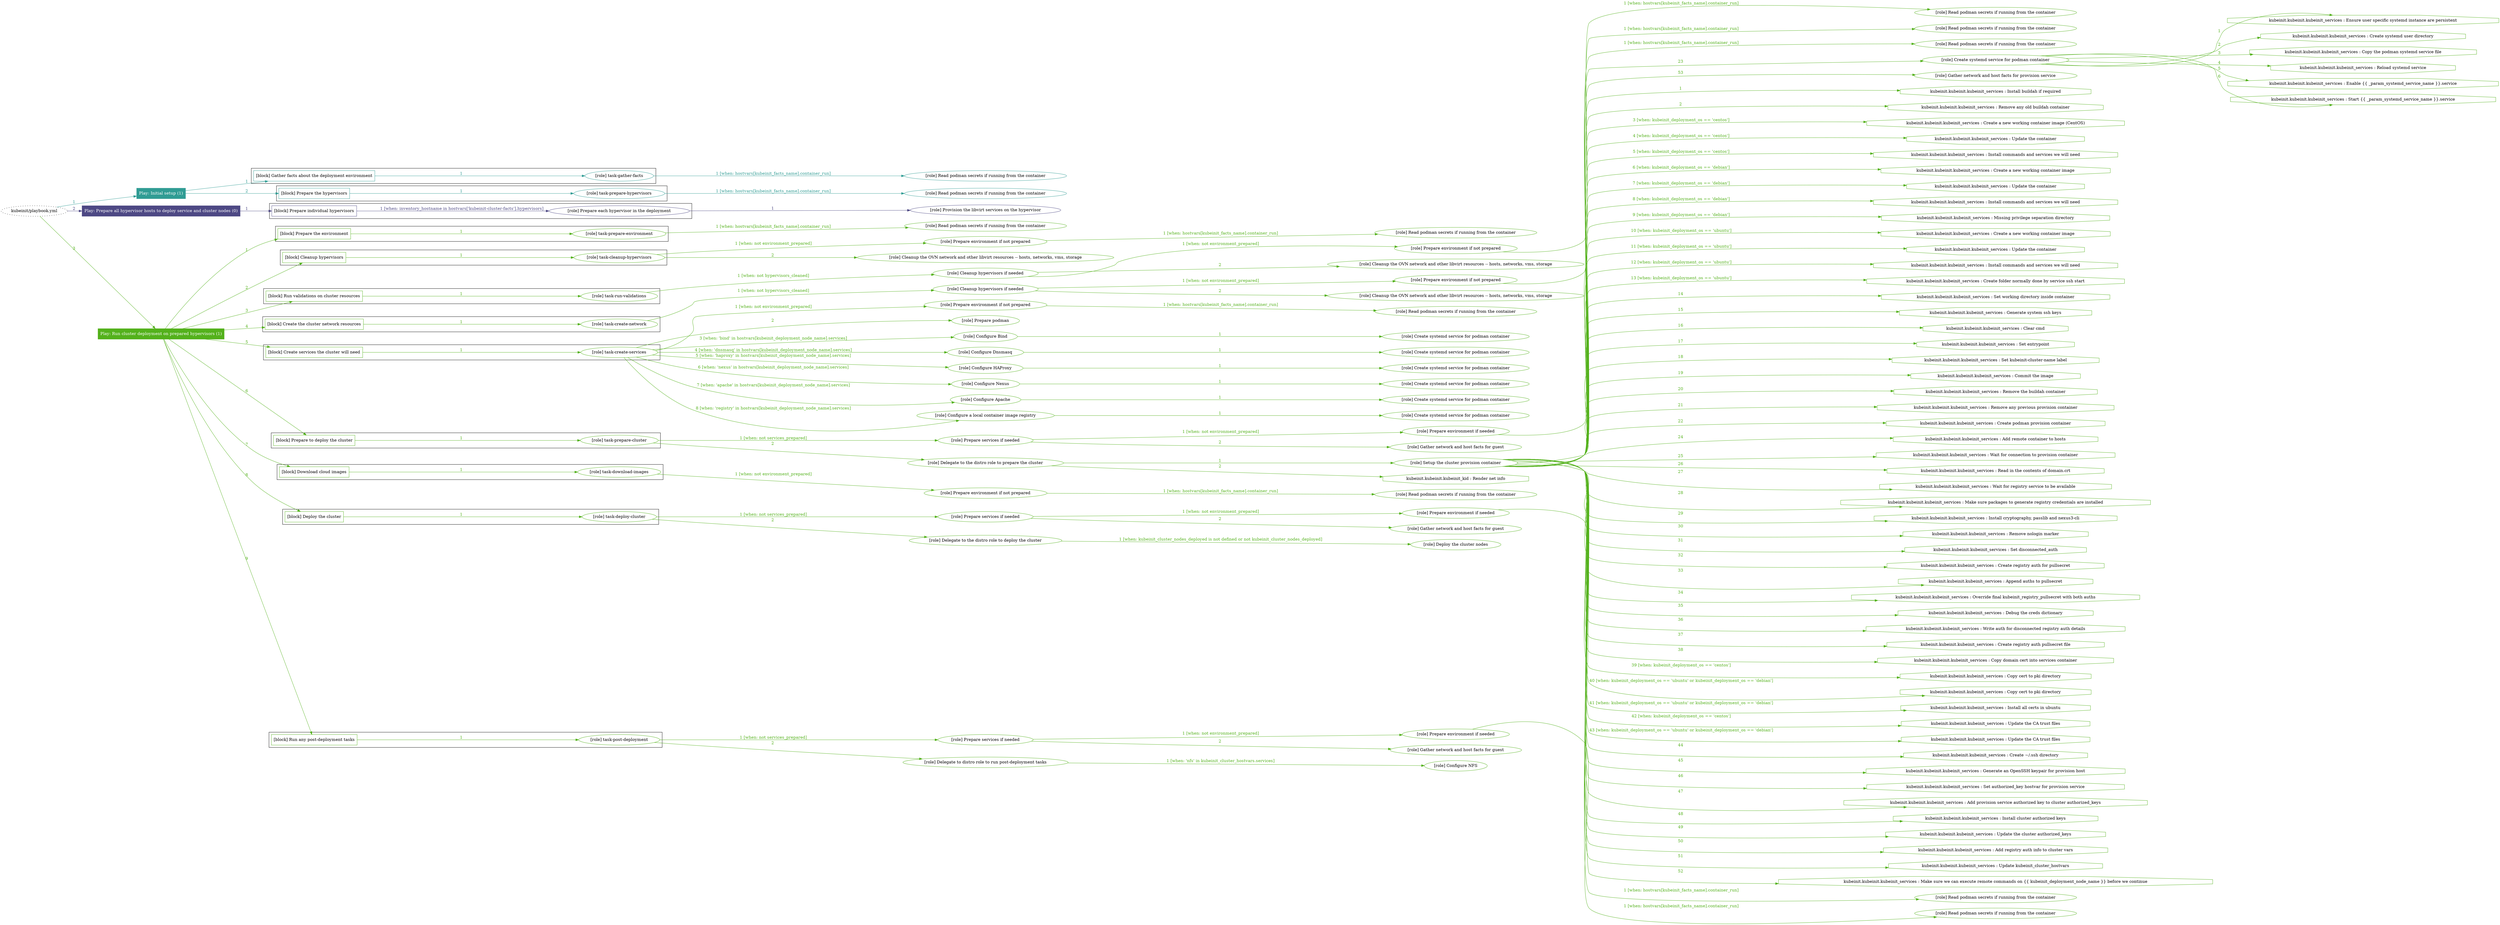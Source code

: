 digraph {
	graph [concentrate=true ordering=in rankdir=LR ratio=fill]
	edge [esep=5 sep=10]
	"kubeinit/playbook.yml" [id=root_node style=dotted]
	play_ba78f0ae [label="Play: Initial setup (1)" color="#309c94" fontcolor="#ffffff" id=play_ba78f0ae shape=box style=filled tooltip=localhost]
	"kubeinit/playbook.yml" -> play_ba78f0ae [label="1 " color="#309c94" fontcolor="#309c94" id=edge_ad10d931 labeltooltip="1 " tooltip="1 "]
	subgraph "Read podman secrets if running from the container" {
		role_e52e3019 [label="[role] Read podman secrets if running from the container" color="#309c94" id=role_e52e3019 tooltip="Read podman secrets if running from the container"]
	}
	subgraph "task-gather-facts" {
		role_3e46b925 [label="[role] task-gather-facts" color="#309c94" id=role_3e46b925 tooltip="task-gather-facts"]
		role_3e46b925 -> role_e52e3019 [label="1 [when: hostvars[kubeinit_facts_name].container_run]" color="#309c94" fontcolor="#309c94" id=edge_341b3f09 labeltooltip="1 [when: hostvars[kubeinit_facts_name].container_run]" tooltip="1 [when: hostvars[kubeinit_facts_name].container_run]"]
	}
	subgraph "Read podman secrets if running from the container" {
		role_3e0c4b36 [label="[role] Read podman secrets if running from the container" color="#309c94" id=role_3e0c4b36 tooltip="Read podman secrets if running from the container"]
	}
	subgraph "task-prepare-hypervisors" {
		role_f9bfd7b3 [label="[role] task-prepare-hypervisors" color="#309c94" id=role_f9bfd7b3 tooltip="task-prepare-hypervisors"]
		role_f9bfd7b3 -> role_3e0c4b36 [label="1 [when: hostvars[kubeinit_facts_name].container_run]" color="#309c94" fontcolor="#309c94" id=edge_d5823423 labeltooltip="1 [when: hostvars[kubeinit_facts_name].container_run]" tooltip="1 [when: hostvars[kubeinit_facts_name].container_run]"]
	}
	subgraph "Play: Initial setup (1)" {
		play_ba78f0ae -> block_498068fb [label=1 color="#309c94" fontcolor="#309c94" id=edge_4f860c46 labeltooltip=1 tooltip=1]
		subgraph cluster_block_498068fb {
			block_498068fb [label="[block] Gather facts about the deployment environment" color="#309c94" id=block_498068fb labeltooltip="Gather facts about the deployment environment" shape=box tooltip="Gather facts about the deployment environment"]
			block_498068fb -> role_3e46b925 [label="1 " color="#309c94" fontcolor="#309c94" id=edge_a1894c62 labeltooltip="1 " tooltip="1 "]
		}
		play_ba78f0ae -> block_ac97365f [label=2 color="#309c94" fontcolor="#309c94" id=edge_232d40d2 labeltooltip=2 tooltip=2]
		subgraph cluster_block_ac97365f {
			block_ac97365f [label="[block] Prepare the hypervisors" color="#309c94" id=block_ac97365f labeltooltip="Prepare the hypervisors" shape=box tooltip="Prepare the hypervisors"]
			block_ac97365f -> role_f9bfd7b3 [label="1 " color="#309c94" fontcolor="#309c94" id=edge_1c8f268c labeltooltip="1 " tooltip="1 "]
		}
	}
	play_9a1cca2c [label="Play: Prepare all hypervisor hosts to deploy service and cluster nodes (0)" color="#4d4884" fontcolor="#ffffff" id=play_9a1cca2c shape=box style=filled tooltip="Play: Prepare all hypervisor hosts to deploy service and cluster nodes (0)"]
	"kubeinit/playbook.yml" -> play_9a1cca2c [label="2 " color="#4d4884" fontcolor="#4d4884" id=edge_9f105f9a labeltooltip="2 " tooltip="2 "]
	subgraph "Provision the libvirt services on the hypervisor" {
		role_2b087ae4 [label="[role] Provision the libvirt services on the hypervisor" color="#4d4884" id=role_2b087ae4 tooltip="Provision the libvirt services on the hypervisor"]
	}
	subgraph "Prepare each hypervisor in the deployment" {
		role_dbb37358 [label="[role] Prepare each hypervisor in the deployment" color="#4d4884" id=role_dbb37358 tooltip="Prepare each hypervisor in the deployment"]
		role_dbb37358 -> role_2b087ae4 [label="1 " color="#4d4884" fontcolor="#4d4884" id=edge_66007818 labeltooltip="1 " tooltip="1 "]
	}
	subgraph "Play: Prepare all hypervisor hosts to deploy service and cluster nodes (0)" {
		play_9a1cca2c -> block_c3b8722a [label=1 color="#4d4884" fontcolor="#4d4884" id=edge_bb614be3 labeltooltip=1 tooltip=1]
		subgraph cluster_block_c3b8722a {
			block_c3b8722a [label="[block] Prepare individual hypervisors" color="#4d4884" id=block_c3b8722a labeltooltip="Prepare individual hypervisors" shape=box tooltip="Prepare individual hypervisors"]
			block_c3b8722a -> role_dbb37358 [label="1 [when: inventory_hostname in hostvars['kubeinit-cluster-facts'].hypervisors]" color="#4d4884" fontcolor="#4d4884" id=edge_9188d9f2 labeltooltip="1 [when: inventory_hostname in hostvars['kubeinit-cluster-facts'].hypervisors]" tooltip="1 [when: inventory_hostname in hostvars['kubeinit-cluster-facts'].hypervisors]"]
		}
	}
	play_79be0d17 [label="Play: Run cluster deployment on prepared hypervisors (1)" color="#53b11b" fontcolor="#ffffff" id=play_79be0d17 shape=box style=filled tooltip=localhost]
	"kubeinit/playbook.yml" -> play_79be0d17 [label="3 " color="#53b11b" fontcolor="#53b11b" id=edge_79f48afd labeltooltip="3 " tooltip="3 "]
	subgraph "Read podman secrets if running from the container" {
		role_2d36fcfd [label="[role] Read podman secrets if running from the container" color="#53b11b" id=role_2d36fcfd tooltip="Read podman secrets if running from the container"]
	}
	subgraph "task-prepare-environment" {
		role_a22df293 [label="[role] task-prepare-environment" color="#53b11b" id=role_a22df293 tooltip="task-prepare-environment"]
		role_a22df293 -> role_2d36fcfd [label="1 [when: hostvars[kubeinit_facts_name].container_run]" color="#53b11b" fontcolor="#53b11b" id=edge_696c1e81 labeltooltip="1 [when: hostvars[kubeinit_facts_name].container_run]" tooltip="1 [when: hostvars[kubeinit_facts_name].container_run]"]
	}
	subgraph "Read podman secrets if running from the container" {
		role_684ece44 [label="[role] Read podman secrets if running from the container" color="#53b11b" id=role_684ece44 tooltip="Read podman secrets if running from the container"]
	}
	subgraph "Prepare environment if not prepared" {
		role_219c731e [label="[role] Prepare environment if not prepared" color="#53b11b" id=role_219c731e tooltip="Prepare environment if not prepared"]
		role_219c731e -> role_684ece44 [label="1 [when: hostvars[kubeinit_facts_name].container_run]" color="#53b11b" fontcolor="#53b11b" id=edge_d44abef9 labeltooltip="1 [when: hostvars[kubeinit_facts_name].container_run]" tooltip="1 [when: hostvars[kubeinit_facts_name].container_run]"]
	}
	subgraph "Cleanup the OVN network and other libvirt resources -- hosts, networks, vms, storage" {
		role_4408f8a5 [label="[role] Cleanup the OVN network and other libvirt resources -- hosts, networks, vms, storage" color="#53b11b" id=role_4408f8a5 tooltip="Cleanup the OVN network and other libvirt resources -- hosts, networks, vms, storage"]
	}
	subgraph "task-cleanup-hypervisors" {
		role_b2870df7 [label="[role] task-cleanup-hypervisors" color="#53b11b" id=role_b2870df7 tooltip="task-cleanup-hypervisors"]
		role_b2870df7 -> role_219c731e [label="1 [when: not environment_prepared]" color="#53b11b" fontcolor="#53b11b" id=edge_74d02876 labeltooltip="1 [when: not environment_prepared]" tooltip="1 [when: not environment_prepared]"]
		role_b2870df7 -> role_4408f8a5 [label="2 " color="#53b11b" fontcolor="#53b11b" id=edge_a79b4378 labeltooltip="2 " tooltip="2 "]
	}
	subgraph "Read podman secrets if running from the container" {
		role_ef1d1165 [label="[role] Read podman secrets if running from the container" color="#53b11b" id=role_ef1d1165 tooltip="Read podman secrets if running from the container"]
	}
	subgraph "Prepare environment if not prepared" {
		role_b15b29e7 [label="[role] Prepare environment if not prepared" color="#53b11b" id=role_b15b29e7 tooltip="Prepare environment if not prepared"]
		role_b15b29e7 -> role_ef1d1165 [label="1 [when: hostvars[kubeinit_facts_name].container_run]" color="#53b11b" fontcolor="#53b11b" id=edge_2420bd6b labeltooltip="1 [when: hostvars[kubeinit_facts_name].container_run]" tooltip="1 [when: hostvars[kubeinit_facts_name].container_run]"]
	}
	subgraph "Cleanup the OVN network and other libvirt resources -- hosts, networks, vms, storage" {
		role_d9707f72 [label="[role] Cleanup the OVN network and other libvirt resources -- hosts, networks, vms, storage" color="#53b11b" id=role_d9707f72 tooltip="Cleanup the OVN network and other libvirt resources -- hosts, networks, vms, storage"]
	}
	subgraph "Cleanup hypervisors if needed" {
		role_6b1d2ae9 [label="[role] Cleanup hypervisors if needed" color="#53b11b" id=role_6b1d2ae9 tooltip="Cleanup hypervisors if needed"]
		role_6b1d2ae9 -> role_b15b29e7 [label="1 [when: not environment_prepared]" color="#53b11b" fontcolor="#53b11b" id=edge_618f78b6 labeltooltip="1 [when: not environment_prepared]" tooltip="1 [when: not environment_prepared]"]
		role_6b1d2ae9 -> role_d9707f72 [label="2 " color="#53b11b" fontcolor="#53b11b" id=edge_f2a899a2 labeltooltip="2 " tooltip="2 "]
	}
	subgraph "task-run-validations" {
		role_9ac225bd [label="[role] task-run-validations" color="#53b11b" id=role_9ac225bd tooltip="task-run-validations"]
		role_9ac225bd -> role_6b1d2ae9 [label="1 [when: not hypervisors_cleaned]" color="#53b11b" fontcolor="#53b11b" id=edge_842a5af8 labeltooltip="1 [when: not hypervisors_cleaned]" tooltip="1 [when: not hypervisors_cleaned]"]
	}
	subgraph "Read podman secrets if running from the container" {
		role_e3f4cebd [label="[role] Read podman secrets if running from the container" color="#53b11b" id=role_e3f4cebd tooltip="Read podman secrets if running from the container"]
	}
	subgraph "Prepare environment if not prepared" {
		role_86db5601 [label="[role] Prepare environment if not prepared" color="#53b11b" id=role_86db5601 tooltip="Prepare environment if not prepared"]
		role_86db5601 -> role_e3f4cebd [label="1 [when: hostvars[kubeinit_facts_name].container_run]" color="#53b11b" fontcolor="#53b11b" id=edge_38ea988a labeltooltip="1 [when: hostvars[kubeinit_facts_name].container_run]" tooltip="1 [when: hostvars[kubeinit_facts_name].container_run]"]
	}
	subgraph "Cleanup the OVN network and other libvirt resources -- hosts, networks, vms, storage" {
		role_7beb6561 [label="[role] Cleanup the OVN network and other libvirt resources -- hosts, networks, vms, storage" color="#53b11b" id=role_7beb6561 tooltip="Cleanup the OVN network and other libvirt resources -- hosts, networks, vms, storage"]
	}
	subgraph "Cleanup hypervisors if needed" {
		role_86ac971c [label="[role] Cleanup hypervisors if needed" color="#53b11b" id=role_86ac971c tooltip="Cleanup hypervisors if needed"]
		role_86ac971c -> role_86db5601 [label="1 [when: not environment_prepared]" color="#53b11b" fontcolor="#53b11b" id=edge_59512deb labeltooltip="1 [when: not environment_prepared]" tooltip="1 [when: not environment_prepared]"]
		role_86ac971c -> role_7beb6561 [label="2 " color="#53b11b" fontcolor="#53b11b" id=edge_119e17cc labeltooltip="2 " tooltip="2 "]
	}
	subgraph "task-create-network" {
		role_10890af8 [label="[role] task-create-network" color="#53b11b" id=role_10890af8 tooltip="task-create-network"]
		role_10890af8 -> role_86ac971c [label="1 [when: not hypervisors_cleaned]" color="#53b11b" fontcolor="#53b11b" id=edge_e6663dbc labeltooltip="1 [when: not hypervisors_cleaned]" tooltip="1 [when: not hypervisors_cleaned]"]
	}
	subgraph "Read podman secrets if running from the container" {
		role_a8bc4a23 [label="[role] Read podman secrets if running from the container" color="#53b11b" id=role_a8bc4a23 tooltip="Read podman secrets if running from the container"]
	}
	subgraph "Prepare environment if not prepared" {
		role_7d25480e [label="[role] Prepare environment if not prepared" color="#53b11b" id=role_7d25480e tooltip="Prepare environment if not prepared"]
		role_7d25480e -> role_a8bc4a23 [label="1 [when: hostvars[kubeinit_facts_name].container_run]" color="#53b11b" fontcolor="#53b11b" id=edge_26b0245c labeltooltip="1 [when: hostvars[kubeinit_facts_name].container_run]" tooltip="1 [when: hostvars[kubeinit_facts_name].container_run]"]
	}
	subgraph "Prepare podman" {
		role_4605cd65 [label="[role] Prepare podman" color="#53b11b" id=role_4605cd65 tooltip="Prepare podman"]
	}
	subgraph "Create systemd service for podman container" {
		role_889a08b0 [label="[role] Create systemd service for podman container" color="#53b11b" id=role_889a08b0 tooltip="Create systemd service for podman container"]
	}
	subgraph "Configure Bind" {
		role_9ab026b0 [label="[role] Configure Bind" color="#53b11b" id=role_9ab026b0 tooltip="Configure Bind"]
		role_9ab026b0 -> role_889a08b0 [label="1 " color="#53b11b" fontcolor="#53b11b" id=edge_f1be6ebe labeltooltip="1 " tooltip="1 "]
	}
	subgraph "Create systemd service for podman container" {
		role_33090f7d [label="[role] Create systemd service for podman container" color="#53b11b" id=role_33090f7d tooltip="Create systemd service for podman container"]
	}
	subgraph "Configure Dnsmasq" {
		role_dd4f6ff6 [label="[role] Configure Dnsmasq" color="#53b11b" id=role_dd4f6ff6 tooltip="Configure Dnsmasq"]
		role_dd4f6ff6 -> role_33090f7d [label="1 " color="#53b11b" fontcolor="#53b11b" id=edge_2bb93ba7 labeltooltip="1 " tooltip="1 "]
	}
	subgraph "Create systemd service for podman container" {
		role_cfd5aca0 [label="[role] Create systemd service for podman container" color="#53b11b" id=role_cfd5aca0 tooltip="Create systemd service for podman container"]
	}
	subgraph "Configure HAProxy" {
		role_6835ceff [label="[role] Configure HAProxy" color="#53b11b" id=role_6835ceff tooltip="Configure HAProxy"]
		role_6835ceff -> role_cfd5aca0 [label="1 " color="#53b11b" fontcolor="#53b11b" id=edge_0f7cf365 labeltooltip="1 " tooltip="1 "]
	}
	subgraph "Create systemd service for podman container" {
		role_e47093de [label="[role] Create systemd service for podman container" color="#53b11b" id=role_e47093de tooltip="Create systemd service for podman container"]
	}
	subgraph "Configure Nexus" {
		role_c15910ea [label="[role] Configure Nexus" color="#53b11b" id=role_c15910ea tooltip="Configure Nexus"]
		role_c15910ea -> role_e47093de [label="1 " color="#53b11b" fontcolor="#53b11b" id=edge_888155bf labeltooltip="1 " tooltip="1 "]
	}
	subgraph "Create systemd service for podman container" {
		role_6b84a369 [label="[role] Create systemd service for podman container" color="#53b11b" id=role_6b84a369 tooltip="Create systemd service for podman container"]
	}
	subgraph "Configure Apache" {
		role_c4fd9887 [label="[role] Configure Apache" color="#53b11b" id=role_c4fd9887 tooltip="Configure Apache"]
		role_c4fd9887 -> role_6b84a369 [label="1 " color="#53b11b" fontcolor="#53b11b" id=edge_fd0dc24f labeltooltip="1 " tooltip="1 "]
	}
	subgraph "Create systemd service for podman container" {
		role_6b7e43a8 [label="[role] Create systemd service for podman container" color="#53b11b" id=role_6b7e43a8 tooltip="Create systemd service for podman container"]
	}
	subgraph "Configure a local container image registry" {
		role_c378c47c [label="[role] Configure a local container image registry" color="#53b11b" id=role_c378c47c tooltip="Configure a local container image registry"]
		role_c378c47c -> role_6b7e43a8 [label="1 " color="#53b11b" fontcolor="#53b11b" id=edge_85aa6c47 labeltooltip="1 " tooltip="1 "]
	}
	subgraph "task-create-services" {
		role_f5ec155f [label="[role] task-create-services" color="#53b11b" id=role_f5ec155f tooltip="task-create-services"]
		role_f5ec155f -> role_7d25480e [label="1 [when: not environment_prepared]" color="#53b11b" fontcolor="#53b11b" id=edge_475bb470 labeltooltip="1 [when: not environment_prepared]" tooltip="1 [when: not environment_prepared]"]
		role_f5ec155f -> role_4605cd65 [label="2 " color="#53b11b" fontcolor="#53b11b" id=edge_d229b4ad labeltooltip="2 " tooltip="2 "]
		role_f5ec155f -> role_9ab026b0 [label="3 [when: 'bind' in hostvars[kubeinit_deployment_node_name].services]" color="#53b11b" fontcolor="#53b11b" id=edge_3ad3adf6 labeltooltip="3 [when: 'bind' in hostvars[kubeinit_deployment_node_name].services]" tooltip="3 [when: 'bind' in hostvars[kubeinit_deployment_node_name].services]"]
		role_f5ec155f -> role_dd4f6ff6 [label="4 [when: 'dnsmasq' in hostvars[kubeinit_deployment_node_name].services]" color="#53b11b" fontcolor="#53b11b" id=edge_c30fdd81 labeltooltip="4 [when: 'dnsmasq' in hostvars[kubeinit_deployment_node_name].services]" tooltip="4 [when: 'dnsmasq' in hostvars[kubeinit_deployment_node_name].services]"]
		role_f5ec155f -> role_6835ceff [label="5 [when: 'haproxy' in hostvars[kubeinit_deployment_node_name].services]" color="#53b11b" fontcolor="#53b11b" id=edge_259c9b40 labeltooltip="5 [when: 'haproxy' in hostvars[kubeinit_deployment_node_name].services]" tooltip="5 [when: 'haproxy' in hostvars[kubeinit_deployment_node_name].services]"]
		role_f5ec155f -> role_c15910ea [label="6 [when: 'nexus' in hostvars[kubeinit_deployment_node_name].services]" color="#53b11b" fontcolor="#53b11b" id=edge_4adc0bfe labeltooltip="6 [when: 'nexus' in hostvars[kubeinit_deployment_node_name].services]" tooltip="6 [when: 'nexus' in hostvars[kubeinit_deployment_node_name].services]"]
		role_f5ec155f -> role_c4fd9887 [label="7 [when: 'apache' in hostvars[kubeinit_deployment_node_name].services]" color="#53b11b" fontcolor="#53b11b" id=edge_8a161e32 labeltooltip="7 [when: 'apache' in hostvars[kubeinit_deployment_node_name].services]" tooltip="7 [when: 'apache' in hostvars[kubeinit_deployment_node_name].services]"]
		role_f5ec155f -> role_c378c47c [label="8 [when: 'registry' in hostvars[kubeinit_deployment_node_name].services]" color="#53b11b" fontcolor="#53b11b" id=edge_87679a3a labeltooltip="8 [when: 'registry' in hostvars[kubeinit_deployment_node_name].services]" tooltip="8 [when: 'registry' in hostvars[kubeinit_deployment_node_name].services]"]
	}
	subgraph "Read podman secrets if running from the container" {
		role_0f19c7ed [label="[role] Read podman secrets if running from the container" color="#53b11b" id=role_0f19c7ed tooltip="Read podman secrets if running from the container"]
	}
	subgraph "Prepare environment if needed" {
		role_1ac6e616 [label="[role] Prepare environment if needed" color="#53b11b" id=role_1ac6e616 tooltip="Prepare environment if needed"]
		role_1ac6e616 -> role_0f19c7ed [label="1 [when: hostvars[kubeinit_facts_name].container_run]" color="#53b11b" fontcolor="#53b11b" id=edge_0471e58e labeltooltip="1 [when: hostvars[kubeinit_facts_name].container_run]" tooltip="1 [when: hostvars[kubeinit_facts_name].container_run]"]
	}
	subgraph "Gather network and host facts for guest" {
		role_1577516b [label="[role] Gather network and host facts for guest" color="#53b11b" id=role_1577516b tooltip="Gather network and host facts for guest"]
	}
	subgraph "Prepare services if needed" {
		role_fad209c9 [label="[role] Prepare services if needed" color="#53b11b" id=role_fad209c9 tooltip="Prepare services if needed"]
		role_fad209c9 -> role_1ac6e616 [label="1 [when: not environment_prepared]" color="#53b11b" fontcolor="#53b11b" id=edge_1c219054 labeltooltip="1 [when: not environment_prepared]" tooltip="1 [when: not environment_prepared]"]
		role_fad209c9 -> role_1577516b [label="2 " color="#53b11b" fontcolor="#53b11b" id=edge_1652a5bc labeltooltip="2 " tooltip="2 "]
	}
	subgraph "Create systemd service for podman container" {
		role_8c3fc954 [label="[role] Create systemd service for podman container" color="#53b11b" id=role_8c3fc954 tooltip="Create systemd service for podman container"]
		task_90480e32 [label="kubeinit.kubeinit.kubeinit_services : Ensure user specific systemd instance are persistent" color="#53b11b" id=task_90480e32 shape=octagon tooltip="kubeinit.kubeinit.kubeinit_services : Ensure user specific systemd instance are persistent"]
		role_8c3fc954 -> task_90480e32 [label="1 " color="#53b11b" fontcolor="#53b11b" id=edge_51f7ef9b labeltooltip="1 " tooltip="1 "]
		task_61d1c831 [label="kubeinit.kubeinit.kubeinit_services : Create systemd user directory" color="#53b11b" id=task_61d1c831 shape=octagon tooltip="kubeinit.kubeinit.kubeinit_services : Create systemd user directory"]
		role_8c3fc954 -> task_61d1c831 [label="2 " color="#53b11b" fontcolor="#53b11b" id=edge_0fcdbe78 labeltooltip="2 " tooltip="2 "]
		task_2fec565a [label="kubeinit.kubeinit.kubeinit_services : Copy the podman systemd service file" color="#53b11b" id=task_2fec565a shape=octagon tooltip="kubeinit.kubeinit.kubeinit_services : Copy the podman systemd service file"]
		role_8c3fc954 -> task_2fec565a [label="3 " color="#53b11b" fontcolor="#53b11b" id=edge_96dea04f labeltooltip="3 " tooltip="3 "]
		task_c9cb15fa [label="kubeinit.kubeinit.kubeinit_services : Reload systemd service" color="#53b11b" id=task_c9cb15fa shape=octagon tooltip="kubeinit.kubeinit.kubeinit_services : Reload systemd service"]
		role_8c3fc954 -> task_c9cb15fa [label="4 " color="#53b11b" fontcolor="#53b11b" id=edge_a3cb17f9 labeltooltip="4 " tooltip="4 "]
		task_d9856ba6 [label="kubeinit.kubeinit.kubeinit_services : Enable {{ _param_systemd_service_name }}.service" color="#53b11b" id=task_d9856ba6 shape=octagon tooltip="kubeinit.kubeinit.kubeinit_services : Enable {{ _param_systemd_service_name }}.service"]
		role_8c3fc954 -> task_d9856ba6 [label="5 " color="#53b11b" fontcolor="#53b11b" id=edge_cce82989 labeltooltip="5 " tooltip="5 "]
		task_4a68f72c [label="kubeinit.kubeinit.kubeinit_services : Start {{ _param_systemd_service_name }}.service" color="#53b11b" id=task_4a68f72c shape=octagon tooltip="kubeinit.kubeinit.kubeinit_services : Start {{ _param_systemd_service_name }}.service"]
		role_8c3fc954 -> task_4a68f72c [label="6 " color="#53b11b" fontcolor="#53b11b" id=edge_5bf9bd90 labeltooltip="6 " tooltip="6 "]
	}
	subgraph "Gather network and host facts for provision service" {
		role_7fcaeae3 [label="[role] Gather network and host facts for provision service" color="#53b11b" id=role_7fcaeae3 tooltip="Gather network and host facts for provision service"]
	}
	subgraph "Setup the cluster provision container" {
		role_e24e173d [label="[role] Setup the cluster provision container" color="#53b11b" id=role_e24e173d tooltip="Setup the cluster provision container"]
		task_c820ecde [label="kubeinit.kubeinit.kubeinit_services : Install buildah if required" color="#53b11b" id=task_c820ecde shape=octagon tooltip="kubeinit.kubeinit.kubeinit_services : Install buildah if required"]
		role_e24e173d -> task_c820ecde [label="1 " color="#53b11b" fontcolor="#53b11b" id=edge_b53a5ca4 labeltooltip="1 " tooltip="1 "]
		task_fe4ca9ca [label="kubeinit.kubeinit.kubeinit_services : Remove any old buildah container" color="#53b11b" id=task_fe4ca9ca shape=octagon tooltip="kubeinit.kubeinit.kubeinit_services : Remove any old buildah container"]
		role_e24e173d -> task_fe4ca9ca [label="2 " color="#53b11b" fontcolor="#53b11b" id=edge_28356ed0 labeltooltip="2 " tooltip="2 "]
		task_169e857b [label="kubeinit.kubeinit.kubeinit_services : Create a new working container image (CentOS)" color="#53b11b" id=task_169e857b shape=octagon tooltip="kubeinit.kubeinit.kubeinit_services : Create a new working container image (CentOS)"]
		role_e24e173d -> task_169e857b [label="3 [when: kubeinit_deployment_os == 'centos']" color="#53b11b" fontcolor="#53b11b" id=edge_9c888111 labeltooltip="3 [when: kubeinit_deployment_os == 'centos']" tooltip="3 [when: kubeinit_deployment_os == 'centos']"]
		task_f7886398 [label="kubeinit.kubeinit.kubeinit_services : Update the container" color="#53b11b" id=task_f7886398 shape=octagon tooltip="kubeinit.kubeinit.kubeinit_services : Update the container"]
		role_e24e173d -> task_f7886398 [label="4 [when: kubeinit_deployment_os == 'centos']" color="#53b11b" fontcolor="#53b11b" id=edge_a9869080 labeltooltip="4 [when: kubeinit_deployment_os == 'centos']" tooltip="4 [when: kubeinit_deployment_os == 'centos']"]
		task_3f99587e [label="kubeinit.kubeinit.kubeinit_services : Install commands and services we will need" color="#53b11b" id=task_3f99587e shape=octagon tooltip="kubeinit.kubeinit.kubeinit_services : Install commands and services we will need"]
		role_e24e173d -> task_3f99587e [label="5 [when: kubeinit_deployment_os == 'centos']" color="#53b11b" fontcolor="#53b11b" id=edge_edc13ae1 labeltooltip="5 [when: kubeinit_deployment_os == 'centos']" tooltip="5 [when: kubeinit_deployment_os == 'centos']"]
		task_84c493a1 [label="kubeinit.kubeinit.kubeinit_services : Create a new working container image" color="#53b11b" id=task_84c493a1 shape=octagon tooltip="kubeinit.kubeinit.kubeinit_services : Create a new working container image"]
		role_e24e173d -> task_84c493a1 [label="6 [when: kubeinit_deployment_os == 'debian']" color="#53b11b" fontcolor="#53b11b" id=edge_802fb179 labeltooltip="6 [when: kubeinit_deployment_os == 'debian']" tooltip="6 [when: kubeinit_deployment_os == 'debian']"]
		task_ea29c27c [label="kubeinit.kubeinit.kubeinit_services : Update the container" color="#53b11b" id=task_ea29c27c shape=octagon tooltip="kubeinit.kubeinit.kubeinit_services : Update the container"]
		role_e24e173d -> task_ea29c27c [label="7 [when: kubeinit_deployment_os == 'debian']" color="#53b11b" fontcolor="#53b11b" id=edge_3857bcb9 labeltooltip="7 [when: kubeinit_deployment_os == 'debian']" tooltip="7 [when: kubeinit_deployment_os == 'debian']"]
		task_2a1d01e5 [label="kubeinit.kubeinit.kubeinit_services : Install commands and services we will need" color="#53b11b" id=task_2a1d01e5 shape=octagon tooltip="kubeinit.kubeinit.kubeinit_services : Install commands and services we will need"]
		role_e24e173d -> task_2a1d01e5 [label="8 [when: kubeinit_deployment_os == 'debian']" color="#53b11b" fontcolor="#53b11b" id=edge_2896355a labeltooltip="8 [when: kubeinit_deployment_os == 'debian']" tooltip="8 [when: kubeinit_deployment_os == 'debian']"]
		task_0f391932 [label="kubeinit.kubeinit.kubeinit_services : Missing privilege separation directory" color="#53b11b" id=task_0f391932 shape=octagon tooltip="kubeinit.kubeinit.kubeinit_services : Missing privilege separation directory"]
		role_e24e173d -> task_0f391932 [label="9 [when: kubeinit_deployment_os == 'debian']" color="#53b11b" fontcolor="#53b11b" id=edge_528b51bd labeltooltip="9 [when: kubeinit_deployment_os == 'debian']" tooltip="9 [when: kubeinit_deployment_os == 'debian']"]
		task_c5cb4bae [label="kubeinit.kubeinit.kubeinit_services : Create a new working container image" color="#53b11b" id=task_c5cb4bae shape=octagon tooltip="kubeinit.kubeinit.kubeinit_services : Create a new working container image"]
		role_e24e173d -> task_c5cb4bae [label="10 [when: kubeinit_deployment_os == 'ubuntu']" color="#53b11b" fontcolor="#53b11b" id=edge_50f40047 labeltooltip="10 [when: kubeinit_deployment_os == 'ubuntu']" tooltip="10 [when: kubeinit_deployment_os == 'ubuntu']"]
		task_2255e800 [label="kubeinit.kubeinit.kubeinit_services : Update the container" color="#53b11b" id=task_2255e800 shape=octagon tooltip="kubeinit.kubeinit.kubeinit_services : Update the container"]
		role_e24e173d -> task_2255e800 [label="11 [when: kubeinit_deployment_os == 'ubuntu']" color="#53b11b" fontcolor="#53b11b" id=edge_edfaa146 labeltooltip="11 [when: kubeinit_deployment_os == 'ubuntu']" tooltip="11 [when: kubeinit_deployment_os == 'ubuntu']"]
		task_5b9de6df [label="kubeinit.kubeinit.kubeinit_services : Install commands and services we will need" color="#53b11b" id=task_5b9de6df shape=octagon tooltip="kubeinit.kubeinit.kubeinit_services : Install commands and services we will need"]
		role_e24e173d -> task_5b9de6df [label="12 [when: kubeinit_deployment_os == 'ubuntu']" color="#53b11b" fontcolor="#53b11b" id=edge_22dabc27 labeltooltip="12 [when: kubeinit_deployment_os == 'ubuntu']" tooltip="12 [when: kubeinit_deployment_os == 'ubuntu']"]
		task_637d45df [label="kubeinit.kubeinit.kubeinit_services : Create folder normally done by service ssh start" color="#53b11b" id=task_637d45df shape=octagon tooltip="kubeinit.kubeinit.kubeinit_services : Create folder normally done by service ssh start"]
		role_e24e173d -> task_637d45df [label="13 [when: kubeinit_deployment_os == 'ubuntu']" color="#53b11b" fontcolor="#53b11b" id=edge_936c9a82 labeltooltip="13 [when: kubeinit_deployment_os == 'ubuntu']" tooltip="13 [when: kubeinit_deployment_os == 'ubuntu']"]
		task_c65c7770 [label="kubeinit.kubeinit.kubeinit_services : Set working directory inside container" color="#53b11b" id=task_c65c7770 shape=octagon tooltip="kubeinit.kubeinit.kubeinit_services : Set working directory inside container"]
		role_e24e173d -> task_c65c7770 [label="14 " color="#53b11b" fontcolor="#53b11b" id=edge_b4df71a8 labeltooltip="14 " tooltip="14 "]
		task_4986310c [label="kubeinit.kubeinit.kubeinit_services : Generate system ssh keys" color="#53b11b" id=task_4986310c shape=octagon tooltip="kubeinit.kubeinit.kubeinit_services : Generate system ssh keys"]
		role_e24e173d -> task_4986310c [label="15 " color="#53b11b" fontcolor="#53b11b" id=edge_dafc14df labeltooltip="15 " tooltip="15 "]
		task_202d2e55 [label="kubeinit.kubeinit.kubeinit_services : Clear cmd" color="#53b11b" id=task_202d2e55 shape=octagon tooltip="kubeinit.kubeinit.kubeinit_services : Clear cmd"]
		role_e24e173d -> task_202d2e55 [label="16 " color="#53b11b" fontcolor="#53b11b" id=edge_e574d8de labeltooltip="16 " tooltip="16 "]
		task_f8ffb6b6 [label="kubeinit.kubeinit.kubeinit_services : Set entrypoint" color="#53b11b" id=task_f8ffb6b6 shape=octagon tooltip="kubeinit.kubeinit.kubeinit_services : Set entrypoint"]
		role_e24e173d -> task_f8ffb6b6 [label="17 " color="#53b11b" fontcolor="#53b11b" id=edge_6a9c6695 labeltooltip="17 " tooltip="17 "]
		task_4edb531a [label="kubeinit.kubeinit.kubeinit_services : Set kubeinit-cluster-name label" color="#53b11b" id=task_4edb531a shape=octagon tooltip="kubeinit.kubeinit.kubeinit_services : Set kubeinit-cluster-name label"]
		role_e24e173d -> task_4edb531a [label="18 " color="#53b11b" fontcolor="#53b11b" id=edge_d98117d2 labeltooltip="18 " tooltip="18 "]
		task_74c9f4f3 [label="kubeinit.kubeinit.kubeinit_services : Commit the image" color="#53b11b" id=task_74c9f4f3 shape=octagon tooltip="kubeinit.kubeinit.kubeinit_services : Commit the image"]
		role_e24e173d -> task_74c9f4f3 [label="19 " color="#53b11b" fontcolor="#53b11b" id=edge_c782a007 labeltooltip="19 " tooltip="19 "]
		task_8bddfe2c [label="kubeinit.kubeinit.kubeinit_services : Remove the buildah container" color="#53b11b" id=task_8bddfe2c shape=octagon tooltip="kubeinit.kubeinit.kubeinit_services : Remove the buildah container"]
		role_e24e173d -> task_8bddfe2c [label="20 " color="#53b11b" fontcolor="#53b11b" id=edge_fb686132 labeltooltip="20 " tooltip="20 "]
		task_c01d35b0 [label="kubeinit.kubeinit.kubeinit_services : Remove any previous provision container" color="#53b11b" id=task_c01d35b0 shape=octagon tooltip="kubeinit.kubeinit.kubeinit_services : Remove any previous provision container"]
		role_e24e173d -> task_c01d35b0 [label="21 " color="#53b11b" fontcolor="#53b11b" id=edge_beab3290 labeltooltip="21 " tooltip="21 "]
		task_fb019746 [label="kubeinit.kubeinit.kubeinit_services : Create podman provision container" color="#53b11b" id=task_fb019746 shape=octagon tooltip="kubeinit.kubeinit.kubeinit_services : Create podman provision container"]
		role_e24e173d -> task_fb019746 [label="22 " color="#53b11b" fontcolor="#53b11b" id=edge_84705130 labeltooltip="22 " tooltip="22 "]
		role_e24e173d -> role_8c3fc954 [label="23 " color="#53b11b" fontcolor="#53b11b" id=edge_4a2f4804 labeltooltip="23 " tooltip="23 "]
		task_a14ca40d [label="kubeinit.kubeinit.kubeinit_services : Add remote container to hosts" color="#53b11b" id=task_a14ca40d shape=octagon tooltip="kubeinit.kubeinit.kubeinit_services : Add remote container to hosts"]
		role_e24e173d -> task_a14ca40d [label="24 " color="#53b11b" fontcolor="#53b11b" id=edge_2c69d698 labeltooltip="24 " tooltip="24 "]
		task_874ffaf6 [label="kubeinit.kubeinit.kubeinit_services : Wait for connection to provision container" color="#53b11b" id=task_874ffaf6 shape=octagon tooltip="kubeinit.kubeinit.kubeinit_services : Wait for connection to provision container"]
		role_e24e173d -> task_874ffaf6 [label="25 " color="#53b11b" fontcolor="#53b11b" id=edge_51be9966 labeltooltip="25 " tooltip="25 "]
		task_06f3c526 [label="kubeinit.kubeinit.kubeinit_services : Read in the contents of domain.crt" color="#53b11b" id=task_06f3c526 shape=octagon tooltip="kubeinit.kubeinit.kubeinit_services : Read in the contents of domain.crt"]
		role_e24e173d -> task_06f3c526 [label="26 " color="#53b11b" fontcolor="#53b11b" id=edge_23f1f269 labeltooltip="26 " tooltip="26 "]
		task_324886a0 [label="kubeinit.kubeinit.kubeinit_services : Wait for registry service to be available" color="#53b11b" id=task_324886a0 shape=octagon tooltip="kubeinit.kubeinit.kubeinit_services : Wait for registry service to be available"]
		role_e24e173d -> task_324886a0 [label="27 " color="#53b11b" fontcolor="#53b11b" id=edge_c0a597d4 labeltooltip="27 " tooltip="27 "]
		task_7dded0b2 [label="kubeinit.kubeinit.kubeinit_services : Make sure packages to generate registry credentials are installed" color="#53b11b" id=task_7dded0b2 shape=octagon tooltip="kubeinit.kubeinit.kubeinit_services : Make sure packages to generate registry credentials are installed"]
		role_e24e173d -> task_7dded0b2 [label="28 " color="#53b11b" fontcolor="#53b11b" id=edge_593827e3 labeltooltip="28 " tooltip="28 "]
		task_e07d4199 [label="kubeinit.kubeinit.kubeinit_services : Install cryptography, passlib and nexus3-cli" color="#53b11b" id=task_e07d4199 shape=octagon tooltip="kubeinit.kubeinit.kubeinit_services : Install cryptography, passlib and nexus3-cli"]
		role_e24e173d -> task_e07d4199 [label="29 " color="#53b11b" fontcolor="#53b11b" id=edge_b33e1155 labeltooltip="29 " tooltip="29 "]
		task_c701f063 [label="kubeinit.kubeinit.kubeinit_services : Remove nologin marker" color="#53b11b" id=task_c701f063 shape=octagon tooltip="kubeinit.kubeinit.kubeinit_services : Remove nologin marker"]
		role_e24e173d -> task_c701f063 [label="30 " color="#53b11b" fontcolor="#53b11b" id=edge_a0769635 labeltooltip="30 " tooltip="30 "]
		task_8389ad2d [label="kubeinit.kubeinit.kubeinit_services : Set disconnected_auth" color="#53b11b" id=task_8389ad2d shape=octagon tooltip="kubeinit.kubeinit.kubeinit_services : Set disconnected_auth"]
		role_e24e173d -> task_8389ad2d [label="31 " color="#53b11b" fontcolor="#53b11b" id=edge_78589b32 labeltooltip="31 " tooltip="31 "]
		task_1f23dcd2 [label="kubeinit.kubeinit.kubeinit_services : Create registry auth for pullsecret" color="#53b11b" id=task_1f23dcd2 shape=octagon tooltip="kubeinit.kubeinit.kubeinit_services : Create registry auth for pullsecret"]
		role_e24e173d -> task_1f23dcd2 [label="32 " color="#53b11b" fontcolor="#53b11b" id=edge_c76e7003 labeltooltip="32 " tooltip="32 "]
		task_a00b5f1b [label="kubeinit.kubeinit.kubeinit_services : Append auths to pullsecret" color="#53b11b" id=task_a00b5f1b shape=octagon tooltip="kubeinit.kubeinit.kubeinit_services : Append auths to pullsecret"]
		role_e24e173d -> task_a00b5f1b [label="33 " color="#53b11b" fontcolor="#53b11b" id=edge_36581bf9 labeltooltip="33 " tooltip="33 "]
		task_df43ebca [label="kubeinit.kubeinit.kubeinit_services : Override final kubeinit_registry_pullsecret with both auths" color="#53b11b" id=task_df43ebca shape=octagon tooltip="kubeinit.kubeinit.kubeinit_services : Override final kubeinit_registry_pullsecret with both auths"]
		role_e24e173d -> task_df43ebca [label="34 " color="#53b11b" fontcolor="#53b11b" id=edge_da986e3c labeltooltip="34 " tooltip="34 "]
		task_3a6629fc [label="kubeinit.kubeinit.kubeinit_services : Debug the creds dictionary" color="#53b11b" id=task_3a6629fc shape=octagon tooltip="kubeinit.kubeinit.kubeinit_services : Debug the creds dictionary"]
		role_e24e173d -> task_3a6629fc [label="35 " color="#53b11b" fontcolor="#53b11b" id=edge_172987ab labeltooltip="35 " tooltip="35 "]
		task_af755662 [label="kubeinit.kubeinit.kubeinit_services : Write auth for disconnected registry auth details" color="#53b11b" id=task_af755662 shape=octagon tooltip="kubeinit.kubeinit.kubeinit_services : Write auth for disconnected registry auth details"]
		role_e24e173d -> task_af755662 [label="36 " color="#53b11b" fontcolor="#53b11b" id=edge_e0aa0fa8 labeltooltip="36 " tooltip="36 "]
		task_3b056844 [label="kubeinit.kubeinit.kubeinit_services : Create registry auth pullsecret file" color="#53b11b" id=task_3b056844 shape=octagon tooltip="kubeinit.kubeinit.kubeinit_services : Create registry auth pullsecret file"]
		role_e24e173d -> task_3b056844 [label="37 " color="#53b11b" fontcolor="#53b11b" id=edge_b6670700 labeltooltip="37 " tooltip="37 "]
		task_a9a6987e [label="kubeinit.kubeinit.kubeinit_services : Copy domain cert into services container" color="#53b11b" id=task_a9a6987e shape=octagon tooltip="kubeinit.kubeinit.kubeinit_services : Copy domain cert into services container"]
		role_e24e173d -> task_a9a6987e [label="38 " color="#53b11b" fontcolor="#53b11b" id=edge_637d725c labeltooltip="38 " tooltip="38 "]
		task_0abe5872 [label="kubeinit.kubeinit.kubeinit_services : Copy cert to pki directory" color="#53b11b" id=task_0abe5872 shape=octagon tooltip="kubeinit.kubeinit.kubeinit_services : Copy cert to pki directory"]
		role_e24e173d -> task_0abe5872 [label="39 [when: kubeinit_deployment_os == 'centos']" color="#53b11b" fontcolor="#53b11b" id=edge_899ef6f7 labeltooltip="39 [when: kubeinit_deployment_os == 'centos']" tooltip="39 [when: kubeinit_deployment_os == 'centos']"]
		task_a5c2d41c [label="kubeinit.kubeinit.kubeinit_services : Copy cert to pki directory" color="#53b11b" id=task_a5c2d41c shape=octagon tooltip="kubeinit.kubeinit.kubeinit_services : Copy cert to pki directory"]
		role_e24e173d -> task_a5c2d41c [label="40 [when: kubeinit_deployment_os == 'ubuntu' or kubeinit_deployment_os == 'debian']" color="#53b11b" fontcolor="#53b11b" id=edge_a527c8f0 labeltooltip="40 [when: kubeinit_deployment_os == 'ubuntu' or kubeinit_deployment_os == 'debian']" tooltip="40 [when: kubeinit_deployment_os == 'ubuntu' or kubeinit_deployment_os == 'debian']"]
		task_9410fb61 [label="kubeinit.kubeinit.kubeinit_services : Install all certs in ubuntu" color="#53b11b" id=task_9410fb61 shape=octagon tooltip="kubeinit.kubeinit.kubeinit_services : Install all certs in ubuntu"]
		role_e24e173d -> task_9410fb61 [label="41 [when: kubeinit_deployment_os == 'ubuntu' or kubeinit_deployment_os == 'debian']" color="#53b11b" fontcolor="#53b11b" id=edge_fec875af labeltooltip="41 [when: kubeinit_deployment_os == 'ubuntu' or kubeinit_deployment_os == 'debian']" tooltip="41 [when: kubeinit_deployment_os == 'ubuntu' or kubeinit_deployment_os == 'debian']"]
		task_8201e5ed [label="kubeinit.kubeinit.kubeinit_services : Update the CA trust files" color="#53b11b" id=task_8201e5ed shape=octagon tooltip="kubeinit.kubeinit.kubeinit_services : Update the CA trust files"]
		role_e24e173d -> task_8201e5ed [label="42 [when: kubeinit_deployment_os == 'centos']" color="#53b11b" fontcolor="#53b11b" id=edge_49823999 labeltooltip="42 [when: kubeinit_deployment_os == 'centos']" tooltip="42 [when: kubeinit_deployment_os == 'centos']"]
		task_782d547a [label="kubeinit.kubeinit.kubeinit_services : Update the CA trust files" color="#53b11b" id=task_782d547a shape=octagon tooltip="kubeinit.kubeinit.kubeinit_services : Update the CA trust files"]
		role_e24e173d -> task_782d547a [label="43 [when: kubeinit_deployment_os == 'ubuntu' or kubeinit_deployment_os == 'debian']" color="#53b11b" fontcolor="#53b11b" id=edge_ec6cc58e labeltooltip="43 [when: kubeinit_deployment_os == 'ubuntu' or kubeinit_deployment_os == 'debian']" tooltip="43 [when: kubeinit_deployment_os == 'ubuntu' or kubeinit_deployment_os == 'debian']"]
		task_6f672c8b [label="kubeinit.kubeinit.kubeinit_services : Create ~/.ssh directory" color="#53b11b" id=task_6f672c8b shape=octagon tooltip="kubeinit.kubeinit.kubeinit_services : Create ~/.ssh directory"]
		role_e24e173d -> task_6f672c8b [label="44 " color="#53b11b" fontcolor="#53b11b" id=edge_ca3c3da2 labeltooltip="44 " tooltip="44 "]
		task_2cc66ee6 [label="kubeinit.kubeinit.kubeinit_services : Generate an OpenSSH keypair for provision host" color="#53b11b" id=task_2cc66ee6 shape=octagon tooltip="kubeinit.kubeinit.kubeinit_services : Generate an OpenSSH keypair for provision host"]
		role_e24e173d -> task_2cc66ee6 [label="45 " color="#53b11b" fontcolor="#53b11b" id=edge_8d99e88d labeltooltip="45 " tooltip="45 "]
		task_61816ea0 [label="kubeinit.kubeinit.kubeinit_services : Set authorized_key hostvar for provision service" color="#53b11b" id=task_61816ea0 shape=octagon tooltip="kubeinit.kubeinit.kubeinit_services : Set authorized_key hostvar for provision service"]
		role_e24e173d -> task_61816ea0 [label="46 " color="#53b11b" fontcolor="#53b11b" id=edge_7f7df34e labeltooltip="46 " tooltip="46 "]
		task_f4055465 [label="kubeinit.kubeinit.kubeinit_services : Add provision service authorized key to cluster authorized_keys" color="#53b11b" id=task_f4055465 shape=octagon tooltip="kubeinit.kubeinit.kubeinit_services : Add provision service authorized key to cluster authorized_keys"]
		role_e24e173d -> task_f4055465 [label="47 " color="#53b11b" fontcolor="#53b11b" id=edge_2605b3a8 labeltooltip="47 " tooltip="47 "]
		task_226c9d39 [label="kubeinit.kubeinit.kubeinit_services : Install cluster authorized keys" color="#53b11b" id=task_226c9d39 shape=octagon tooltip="kubeinit.kubeinit.kubeinit_services : Install cluster authorized keys"]
		role_e24e173d -> task_226c9d39 [label="48 " color="#53b11b" fontcolor="#53b11b" id=edge_71db1c10 labeltooltip="48 " tooltip="48 "]
		task_5ac8fc1a [label="kubeinit.kubeinit.kubeinit_services : Update the cluster authorized_keys" color="#53b11b" id=task_5ac8fc1a shape=octagon tooltip="kubeinit.kubeinit.kubeinit_services : Update the cluster authorized_keys"]
		role_e24e173d -> task_5ac8fc1a [label="49 " color="#53b11b" fontcolor="#53b11b" id=edge_d8432652 labeltooltip="49 " tooltip="49 "]
		task_05d8cd6b [label="kubeinit.kubeinit.kubeinit_services : Add registry auth info to cluster vars" color="#53b11b" id=task_05d8cd6b shape=octagon tooltip="kubeinit.kubeinit.kubeinit_services : Add registry auth info to cluster vars"]
		role_e24e173d -> task_05d8cd6b [label="50 " color="#53b11b" fontcolor="#53b11b" id=edge_b1004eef labeltooltip="50 " tooltip="50 "]
		task_00415aad [label="kubeinit.kubeinit.kubeinit_services : Update kubeinit_cluster_hostvars" color="#53b11b" id=task_00415aad shape=octagon tooltip="kubeinit.kubeinit.kubeinit_services : Update kubeinit_cluster_hostvars"]
		role_e24e173d -> task_00415aad [label="51 " color="#53b11b" fontcolor="#53b11b" id=edge_46fdd683 labeltooltip="51 " tooltip="51 "]
		task_82ddfed0 [label="kubeinit.kubeinit.kubeinit_services : Make sure we can execute remote commands on {{ kubeinit_deployment_node_name }} before we continue" color="#53b11b" id=task_82ddfed0 shape=octagon tooltip="kubeinit.kubeinit.kubeinit_services : Make sure we can execute remote commands on {{ kubeinit_deployment_node_name }} before we continue"]
		role_e24e173d -> task_82ddfed0 [label="52 " color="#53b11b" fontcolor="#53b11b" id=edge_5b582c28 labeltooltip="52 " tooltip="52 "]
		role_e24e173d -> role_7fcaeae3 [label="53 " color="#53b11b" fontcolor="#53b11b" id=edge_f82e1c3d labeltooltip="53 " tooltip="53 "]
	}
	subgraph "Delegate to the distro role to prepare the cluster" {
		role_d9450dc1 [label="[role] Delegate to the distro role to prepare the cluster" color="#53b11b" id=role_d9450dc1 tooltip="Delegate to the distro role to prepare the cluster"]
		role_d9450dc1 -> role_e24e173d [label="1 " color="#53b11b" fontcolor="#53b11b" id=edge_4bc92fc7 labeltooltip="1 " tooltip="1 "]
		task_c1ee0459 [label="kubeinit.kubeinit.kubeinit_kid : Render net info" color="#53b11b" id=task_c1ee0459 shape=octagon tooltip="kubeinit.kubeinit.kubeinit_kid : Render net info"]
		role_d9450dc1 -> task_c1ee0459 [label="2 " color="#53b11b" fontcolor="#53b11b" id=edge_16e6753f labeltooltip="2 " tooltip="2 "]
	}
	subgraph "task-prepare-cluster" {
		role_7a649293 [label="[role] task-prepare-cluster" color="#53b11b" id=role_7a649293 tooltip="task-prepare-cluster"]
		role_7a649293 -> role_fad209c9 [label="1 [when: not services_prepared]" color="#53b11b" fontcolor="#53b11b" id=edge_1781969d labeltooltip="1 [when: not services_prepared]" tooltip="1 [when: not services_prepared]"]
		role_7a649293 -> role_d9450dc1 [label="2 " color="#53b11b" fontcolor="#53b11b" id=edge_311d382e labeltooltip="2 " tooltip="2 "]
	}
	subgraph "Read podman secrets if running from the container" {
		role_514da3bb [label="[role] Read podman secrets if running from the container" color="#53b11b" id=role_514da3bb tooltip="Read podman secrets if running from the container"]
	}
	subgraph "Prepare environment if not prepared" {
		role_92b2406c [label="[role] Prepare environment if not prepared" color="#53b11b" id=role_92b2406c tooltip="Prepare environment if not prepared"]
		role_92b2406c -> role_514da3bb [label="1 [when: hostvars[kubeinit_facts_name].container_run]" color="#53b11b" fontcolor="#53b11b" id=edge_c6e0ff2d labeltooltip="1 [when: hostvars[kubeinit_facts_name].container_run]" tooltip="1 [when: hostvars[kubeinit_facts_name].container_run]"]
	}
	subgraph "task-download-images" {
		role_cc944919 [label="[role] task-download-images" color="#53b11b" id=role_cc944919 tooltip="task-download-images"]
		role_cc944919 -> role_92b2406c [label="1 [when: not environment_prepared]" color="#53b11b" fontcolor="#53b11b" id=edge_2bfb99b3 labeltooltip="1 [when: not environment_prepared]" tooltip="1 [when: not environment_prepared]"]
	}
	subgraph "Read podman secrets if running from the container" {
		role_96052543 [label="[role] Read podman secrets if running from the container" color="#53b11b" id=role_96052543 tooltip="Read podman secrets if running from the container"]
	}
	subgraph "Prepare environment if needed" {
		role_dcc96658 [label="[role] Prepare environment if needed" color="#53b11b" id=role_dcc96658 tooltip="Prepare environment if needed"]
		role_dcc96658 -> role_96052543 [label="1 [when: hostvars[kubeinit_facts_name].container_run]" color="#53b11b" fontcolor="#53b11b" id=edge_745c8efa labeltooltip="1 [when: hostvars[kubeinit_facts_name].container_run]" tooltip="1 [when: hostvars[kubeinit_facts_name].container_run]"]
	}
	subgraph "Gather network and host facts for guest" {
		role_9b130b85 [label="[role] Gather network and host facts for guest" color="#53b11b" id=role_9b130b85 tooltip="Gather network and host facts for guest"]
	}
	subgraph "Prepare services if needed" {
		role_aad8b4a7 [label="[role] Prepare services if needed" color="#53b11b" id=role_aad8b4a7 tooltip="Prepare services if needed"]
		role_aad8b4a7 -> role_dcc96658 [label="1 [when: not environment_prepared]" color="#53b11b" fontcolor="#53b11b" id=edge_4a5a9024 labeltooltip="1 [when: not environment_prepared]" tooltip="1 [when: not environment_prepared]"]
		role_aad8b4a7 -> role_9b130b85 [label="2 " color="#53b11b" fontcolor="#53b11b" id=edge_b44ba819 labeltooltip="2 " tooltip="2 "]
	}
	subgraph "Deploy the cluster nodes" {
		role_fb0e5cd6 [label="[role] Deploy the cluster nodes" color="#53b11b" id=role_fb0e5cd6 tooltip="Deploy the cluster nodes"]
	}
	subgraph "Delegate to the distro role to deploy the cluster" {
		role_6d4f736d [label="[role] Delegate to the distro role to deploy the cluster" color="#53b11b" id=role_6d4f736d tooltip="Delegate to the distro role to deploy the cluster"]
		role_6d4f736d -> role_fb0e5cd6 [label="1 [when: kubeinit_cluster_nodes_deployed is not defined or not kubeinit_cluster_nodes_deployed]" color="#53b11b" fontcolor="#53b11b" id=edge_cf0b5775 labeltooltip="1 [when: kubeinit_cluster_nodes_deployed is not defined or not kubeinit_cluster_nodes_deployed]" tooltip="1 [when: kubeinit_cluster_nodes_deployed is not defined or not kubeinit_cluster_nodes_deployed]"]
	}
	subgraph "task-deploy-cluster" {
		role_f5990be7 [label="[role] task-deploy-cluster" color="#53b11b" id=role_f5990be7 tooltip="task-deploy-cluster"]
		role_f5990be7 -> role_aad8b4a7 [label="1 [when: not services_prepared]" color="#53b11b" fontcolor="#53b11b" id=edge_5fbb2015 labeltooltip="1 [when: not services_prepared]" tooltip="1 [when: not services_prepared]"]
		role_f5990be7 -> role_6d4f736d [label="2 " color="#53b11b" fontcolor="#53b11b" id=edge_8e490940 labeltooltip="2 " tooltip="2 "]
	}
	subgraph "Read podman secrets if running from the container" {
		role_f45d6ced [label="[role] Read podman secrets if running from the container" color="#53b11b" id=role_f45d6ced tooltip="Read podman secrets if running from the container"]
	}
	subgraph "Prepare environment if needed" {
		role_1431b51b [label="[role] Prepare environment if needed" color="#53b11b" id=role_1431b51b tooltip="Prepare environment if needed"]
		role_1431b51b -> role_f45d6ced [label="1 [when: hostvars[kubeinit_facts_name].container_run]" color="#53b11b" fontcolor="#53b11b" id=edge_87ac805a labeltooltip="1 [when: hostvars[kubeinit_facts_name].container_run]" tooltip="1 [when: hostvars[kubeinit_facts_name].container_run]"]
	}
	subgraph "Gather network and host facts for guest" {
		role_7d8a7283 [label="[role] Gather network and host facts for guest" color="#53b11b" id=role_7d8a7283 tooltip="Gather network and host facts for guest"]
	}
	subgraph "Prepare services if needed" {
		role_e4449cf7 [label="[role] Prepare services if needed" color="#53b11b" id=role_e4449cf7 tooltip="Prepare services if needed"]
		role_e4449cf7 -> role_1431b51b [label="1 [when: not environment_prepared]" color="#53b11b" fontcolor="#53b11b" id=edge_b4abe4c8 labeltooltip="1 [when: not environment_prepared]" tooltip="1 [when: not environment_prepared]"]
		role_e4449cf7 -> role_7d8a7283 [label="2 " color="#53b11b" fontcolor="#53b11b" id=edge_869dbfb4 labeltooltip="2 " tooltip="2 "]
	}
	subgraph "Configure NFS" {
		role_1d1f3f75 [label="[role] Configure NFS" color="#53b11b" id=role_1d1f3f75 tooltip="Configure NFS"]
	}
	subgraph "Delegate to distro role to run post-deployment tasks" {
		role_06a1e297 [label="[role] Delegate to distro role to run post-deployment tasks" color="#53b11b" id=role_06a1e297 tooltip="Delegate to distro role to run post-deployment tasks"]
		role_06a1e297 -> role_1d1f3f75 [label="1 [when: 'nfs' in kubeinit_cluster_hostvars.services]" color="#53b11b" fontcolor="#53b11b" id=edge_d4855ce4 labeltooltip="1 [when: 'nfs' in kubeinit_cluster_hostvars.services]" tooltip="1 [when: 'nfs' in kubeinit_cluster_hostvars.services]"]
	}
	subgraph "task-post-deployment" {
		role_95699b5c [label="[role] task-post-deployment" color="#53b11b" id=role_95699b5c tooltip="task-post-deployment"]
		role_95699b5c -> role_e4449cf7 [label="1 [when: not services_prepared]" color="#53b11b" fontcolor="#53b11b" id=edge_81594026 labeltooltip="1 [when: not services_prepared]" tooltip="1 [when: not services_prepared]"]
		role_95699b5c -> role_06a1e297 [label="2 " color="#53b11b" fontcolor="#53b11b" id=edge_69cafa49 labeltooltip="2 " tooltip="2 "]
	}
	subgraph "Play: Run cluster deployment on prepared hypervisors (1)" {
		play_79be0d17 -> block_5675bccb [label=1 color="#53b11b" fontcolor="#53b11b" id=edge_00955daa labeltooltip=1 tooltip=1]
		subgraph cluster_block_5675bccb {
			block_5675bccb [label="[block] Prepare the environment" color="#53b11b" id=block_5675bccb labeltooltip="Prepare the environment" shape=box tooltip="Prepare the environment"]
			block_5675bccb -> role_a22df293 [label="1 " color="#53b11b" fontcolor="#53b11b" id=edge_c78942bd labeltooltip="1 " tooltip="1 "]
		}
		play_79be0d17 -> block_84a430f4 [label=2 color="#53b11b" fontcolor="#53b11b" id=edge_907a53f7 labeltooltip=2 tooltip=2]
		subgraph cluster_block_84a430f4 {
			block_84a430f4 [label="[block] Cleanup hypervisors" color="#53b11b" id=block_84a430f4 labeltooltip="Cleanup hypervisors" shape=box tooltip="Cleanup hypervisors"]
			block_84a430f4 -> role_b2870df7 [label="1 " color="#53b11b" fontcolor="#53b11b" id=edge_a75cea26 labeltooltip="1 " tooltip="1 "]
		}
		play_79be0d17 -> block_82a1c8f3 [label=3 color="#53b11b" fontcolor="#53b11b" id=edge_0cc08ce4 labeltooltip=3 tooltip=3]
		subgraph cluster_block_82a1c8f3 {
			block_82a1c8f3 [label="[block] Run validations on cluster resources" color="#53b11b" id=block_82a1c8f3 labeltooltip="Run validations on cluster resources" shape=box tooltip="Run validations on cluster resources"]
			block_82a1c8f3 -> role_9ac225bd [label="1 " color="#53b11b" fontcolor="#53b11b" id=edge_fcee1caf labeltooltip="1 " tooltip="1 "]
		}
		play_79be0d17 -> block_6653ee87 [label=4 color="#53b11b" fontcolor="#53b11b" id=edge_418675f2 labeltooltip=4 tooltip=4]
		subgraph cluster_block_6653ee87 {
			block_6653ee87 [label="[block] Create the cluster network resources" color="#53b11b" id=block_6653ee87 labeltooltip="Create the cluster network resources" shape=box tooltip="Create the cluster network resources"]
			block_6653ee87 -> role_10890af8 [label="1 " color="#53b11b" fontcolor="#53b11b" id=edge_4a639d2c labeltooltip="1 " tooltip="1 "]
		}
		play_79be0d17 -> block_2ed825ab [label=5 color="#53b11b" fontcolor="#53b11b" id=edge_da2aa836 labeltooltip=5 tooltip=5]
		subgraph cluster_block_2ed825ab {
			block_2ed825ab [label="[block] Create services the cluster will need" color="#53b11b" id=block_2ed825ab labeltooltip="Create services the cluster will need" shape=box tooltip="Create services the cluster will need"]
			block_2ed825ab -> role_f5ec155f [label="1 " color="#53b11b" fontcolor="#53b11b" id=edge_435a7c97 labeltooltip="1 " tooltip="1 "]
		}
		play_79be0d17 -> block_8f83d315 [label=6 color="#53b11b" fontcolor="#53b11b" id=edge_369b0685 labeltooltip=6 tooltip=6]
		subgraph cluster_block_8f83d315 {
			block_8f83d315 [label="[block] Prepare to deploy the cluster" color="#53b11b" id=block_8f83d315 labeltooltip="Prepare to deploy the cluster" shape=box tooltip="Prepare to deploy the cluster"]
			block_8f83d315 -> role_7a649293 [label="1 " color="#53b11b" fontcolor="#53b11b" id=edge_f6df0487 labeltooltip="1 " tooltip="1 "]
		}
		play_79be0d17 -> block_da777eb8 [label=7 color="#53b11b" fontcolor="#53b11b" id=edge_c9ca8caa labeltooltip=7 tooltip=7]
		subgraph cluster_block_da777eb8 {
			block_da777eb8 [label="[block] Download cloud images" color="#53b11b" id=block_da777eb8 labeltooltip="Download cloud images" shape=box tooltip="Download cloud images"]
			block_da777eb8 -> role_cc944919 [label="1 " color="#53b11b" fontcolor="#53b11b" id=edge_c99fd062 labeltooltip="1 " tooltip="1 "]
		}
		play_79be0d17 -> block_869a0fda [label=8 color="#53b11b" fontcolor="#53b11b" id=edge_52e689e4 labeltooltip=8 tooltip=8]
		subgraph cluster_block_869a0fda {
			block_869a0fda [label="[block] Deploy the cluster" color="#53b11b" id=block_869a0fda labeltooltip="Deploy the cluster" shape=box tooltip="Deploy the cluster"]
			block_869a0fda -> role_f5990be7 [label="1 " color="#53b11b" fontcolor="#53b11b" id=edge_c59e4d48 labeltooltip="1 " tooltip="1 "]
		}
		play_79be0d17 -> block_b44cbb8e [label=9 color="#53b11b" fontcolor="#53b11b" id=edge_53207ea4 labeltooltip=9 tooltip=9]
		subgraph cluster_block_b44cbb8e {
			block_b44cbb8e [label="[block] Run any post-deployment tasks" color="#53b11b" id=block_b44cbb8e labeltooltip="Run any post-deployment tasks" shape=box tooltip="Run any post-deployment tasks"]
			block_b44cbb8e -> role_95699b5c [label="1 " color="#53b11b" fontcolor="#53b11b" id=edge_32157216 labeltooltip="1 " tooltip="1 "]
		}
	}
}
